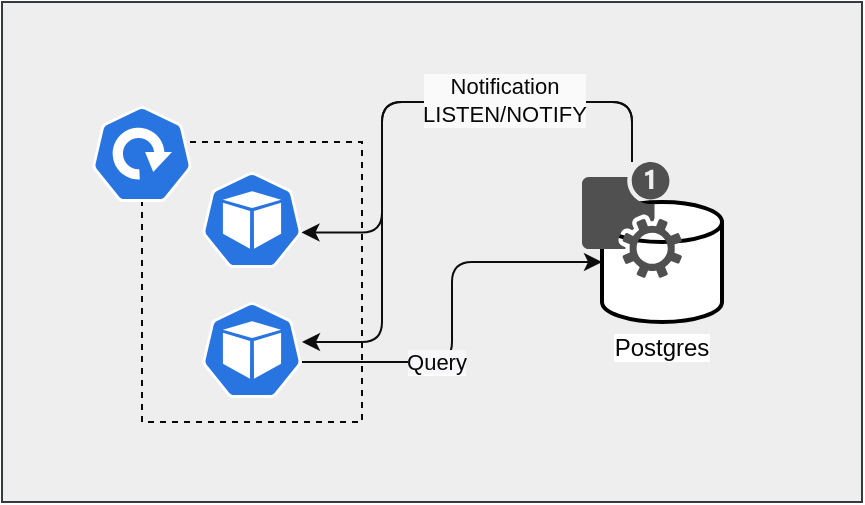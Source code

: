 <mxfile>
    <diagram id="QT-CUeiyP1rMhgmcGGG0" name="Page-1">
        <mxGraphModel dx="694" dy="608" grid="1" gridSize="10" guides="1" tooltips="1" connect="1" arrows="1" fold="1" page="1" pageScale="1" pageWidth="827" pageHeight="1169" math="0" shadow="0">
            <root>
                <mxCell id="0"/>
                <mxCell id="1" parent="0"/>
                <mxCell id="2" value="" style="rounded=0;whiteSpace=wrap;html=1;fillColor=#eeeeee;strokeColor=#36393d;" parent="1" vertex="1">
                    <mxGeometry x="330" y="40" width="430" height="250" as="geometry"/>
                </mxCell>
                <mxCell id="10" value="" style="rounded=0;whiteSpace=wrap;html=1;labelBackgroundColor=#ffffff;fillColor=none;strokeColor=#080808;dashed=1;" parent="1" vertex="1">
                    <mxGeometry x="400" y="110" width="110" height="140" as="geometry"/>
                </mxCell>
                <mxCell id="4" value="&lt;font style=&quot;background-color: rgb(255, 255, 255);&quot; color=&quot;#080808&quot;&gt;&lt;br&gt;&lt;br&gt;&lt;br&gt;&lt;br&gt;&lt;br&gt;&lt;br&gt;Postgres&lt;/font&gt;" style="strokeWidth=2;html=1;shape=mxgraph.flowchart.database;whiteSpace=wrap;" parent="1" vertex="1">
                    <mxGeometry x="630" y="140" width="60" height="60" as="geometry"/>
                </mxCell>
                <mxCell id="15" style="edgeStyle=orthogonalEdgeStyle;html=1;entryX=0.995;entryY=0.63;entryDx=0;entryDy=0;entryPerimeter=0;strokeColor=#0d0d0d;fontColor=#080808;" parent="1" source="7" target="8" edge="1">
                    <mxGeometry relative="1" as="geometry">
                        <Array as="points">
                            <mxPoint x="645" y="90"/>
                            <mxPoint x="520" y="90"/>
                            <mxPoint x="520" y="155"/>
                        </Array>
                    </mxGeometry>
                </mxCell>
                <mxCell id="16" style="edgeStyle=orthogonalEdgeStyle;html=1;strokeColor=#0d0d0d;fontColor=#080808;" parent="1" source="7" edge="1">
                    <mxGeometry relative="1" as="geometry">
                        <mxPoint x="480" y="210" as="targetPoint"/>
                        <Array as="points">
                            <mxPoint x="645" y="90"/>
                            <mxPoint x="520" y="90"/>
                            <mxPoint x="520" y="210"/>
                        </Array>
                    </mxGeometry>
                </mxCell>
                <mxCell id="17" value="&lt;span style=&quot;&quot;&gt;Notification&lt;br&gt;LISTEN/NOTIFY&lt;br&gt;&lt;/span&gt;" style="edgeLabel;html=1;align=center;verticalAlign=middle;resizable=0;points=[];fontColor=#080808;labelBackgroundColor=#fafafa;" parent="16" vertex="1" connectable="0">
                    <mxGeometry x="-0.235" y="-1" relative="1" as="geometry">
                        <mxPoint x="26" as="offset"/>
                    </mxGeometry>
                </mxCell>
                <mxCell id="7" value="" style="sketch=0;pointerEvents=1;shadow=0;dashed=0;html=1;strokeColor=none;fillColor=#505050;labelPosition=center;verticalLabelPosition=bottom;verticalAlign=top;outlineConnect=0;align=center;shape=mxgraph.office.services.push_notification_service;labelBackgroundColor=#ffffff;fontColor=#080808;" parent="1" vertex="1">
                    <mxGeometry x="620" y="120" width="50" height="58" as="geometry"/>
                </mxCell>
                <mxCell id="8" value="" style="sketch=0;html=1;dashed=0;whitespace=wrap;fillColor=#2875E2;strokeColor=#ffffff;points=[[0.005,0.63,0],[0.1,0.2,0],[0.9,0.2,0],[0.5,0,0],[0.995,0.63,0],[0.72,0.99,0],[0.5,1,0],[0.28,0.99,0]];verticalLabelPosition=bottom;align=center;verticalAlign=top;shape=mxgraph.kubernetes.icon;prIcon=pod;labelBackgroundColor=#ffffff;fontColor=#080808;" parent="1" vertex="1">
                    <mxGeometry x="430" y="125" width="50" height="48" as="geometry"/>
                </mxCell>
                <mxCell id="9" value="" style="sketch=0;html=1;dashed=0;whitespace=wrap;fillColor=#2875E2;strokeColor=#ffffff;points=[[0.005,0.63,0],[0.1,0.2,0],[0.9,0.2,0],[0.5,0,0],[0.995,0.63,0],[0.72,0.99,0],[0.5,1,0],[0.28,0.99,0]];verticalLabelPosition=bottom;align=center;verticalAlign=top;shape=mxgraph.kubernetes.icon;prIcon=deploy;labelBackgroundColor=#ffffff;fontColor=#080808;" parent="1" vertex="1">
                    <mxGeometry x="375" y="92" width="50" height="48" as="geometry"/>
                </mxCell>
                <mxCell id="12" style="edgeStyle=orthogonalEdgeStyle;html=1;fontColor=#080808;strokeColor=none;" parent="1" source="11" target="4" edge="1">
                    <mxGeometry relative="1" as="geometry"/>
                </mxCell>
                <mxCell id="13" style="edgeStyle=orthogonalEdgeStyle;html=1;strokeColor=#0d0d0d;fontColor=#080808;" parent="1" source="11" target="4" edge="1">
                    <mxGeometry relative="1" as="geometry">
                        <Array as="points">
                            <mxPoint x="555" y="220"/>
                            <mxPoint x="555" y="170"/>
                        </Array>
                    </mxGeometry>
                </mxCell>
                <mxCell id="14" value="&lt;span style=&quot;background-color: rgb(247, 246, 249);&quot;&gt;Query&lt;/span&gt;" style="edgeLabel;html=1;align=center;verticalAlign=middle;resizable=0;points=[];fontColor=#080808;" parent="13" vertex="1" connectable="0">
                    <mxGeometry x="-0.335" relative="1" as="geometry">
                        <mxPoint as="offset"/>
                    </mxGeometry>
                </mxCell>
                <mxCell id="11" value="" style="sketch=0;html=1;dashed=0;whitespace=wrap;fillColor=#2875E2;strokeColor=#ffffff;points=[[0.005,0.63,0],[0.1,0.2,0],[0.9,0.2,0],[0.5,0,0],[0.995,0.63,0],[0.72,0.99,0],[0.5,1,0],[0.28,0.99,0]];verticalLabelPosition=bottom;align=center;verticalAlign=top;shape=mxgraph.kubernetes.icon;prIcon=pod;labelBackgroundColor=#ffffff;fontColor=#080808;" parent="1" vertex="1">
                    <mxGeometry x="430" y="190" width="50" height="48" as="geometry"/>
                </mxCell>
            </root>
        </mxGraphModel>
    </diagram>
</mxfile>